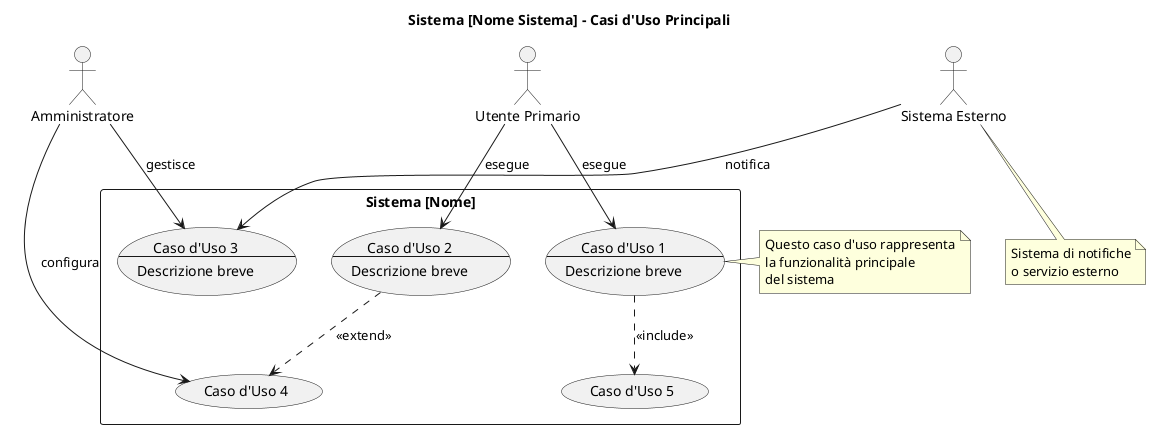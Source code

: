 @startuml UseCase-Template
!define RECTANGLE class

title Sistema [Nome Sistema] - Casi d'Uso Principali

' Definizione degli attori
actor "Utente Primario" as User
actor "Amministratore" as Admin
actor "Sistema Esterno" as ExtSystem

' Definizione del boundary del sistema
rectangle "Sistema [Nome]" {
  
  ' Casi d'uso principali
  usecase UC1 as "Caso d'Uso 1
  --
  Descrizione breve"
  
  usecase UC2 as "Caso d'Uso 2
  --
  Descrizione breve"
  
  usecase UC3 as "Caso d'Uso 3
  --
  Descrizione breve"
  
  ' Casi d'uso secondari
  usecase UC4 as "Caso d'Uso 4"
  usecase UC5 as "Caso d'Uso 5"
}

' Relazioni attori-casi d'uso
User --> UC1 : esegue
User --> UC2 : esegue
Admin --> UC3 : gestisce
Admin --> UC4 : configura

' Relazioni tra casi d'uso
UC1 ..> UC5 : <<include>>
UC2 ..> UC4 : <<extend>>

' Relazioni con sistemi esterni
ExtSystem --> UC3 : notifica

' Note esplicative
note right of UC1
  Questo caso d'uso rappresenta
  la funzionalità principale
  del sistema
end note

note bottom of ExtSystem
  Sistema di notifiche
  o servizio esterno
end note

@enduml
